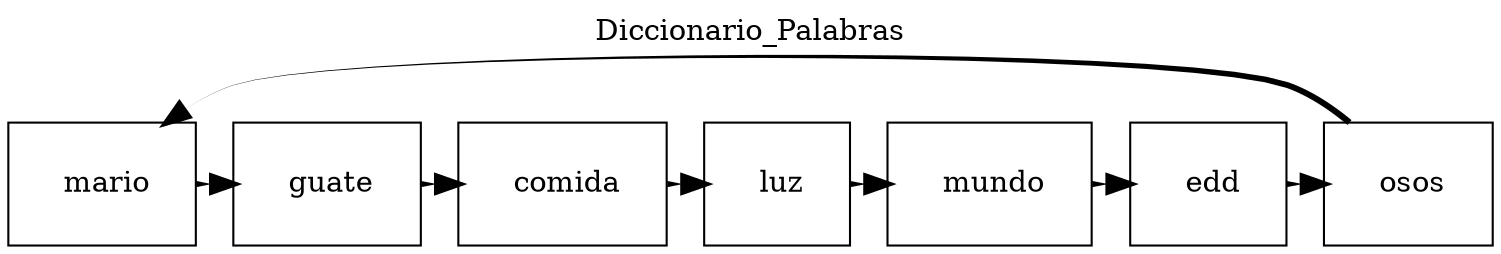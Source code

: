 digraph Lista_Circular{
 label=Diccionario_Palabras; 
 labelloc=t; 
node[margin=0.3 fontcolor=black shape=box];
{rank=same;
25770344240[label=" mario"];
25770344320[label=" guate"];
25770344400[label=" comida"];
25770344480[label=" luz"];
25770344560[label=" mundo"];
25770344640[label=" edd"];
25770344720[label=" osos"];
};

25770344240->
25770344320->
25770344400->
25770344480->
25770344560->
25770344640->
25770344720->25770344240
[dir=front style=tapered arrowsize=1 penwidth=3 color=black];

 }
